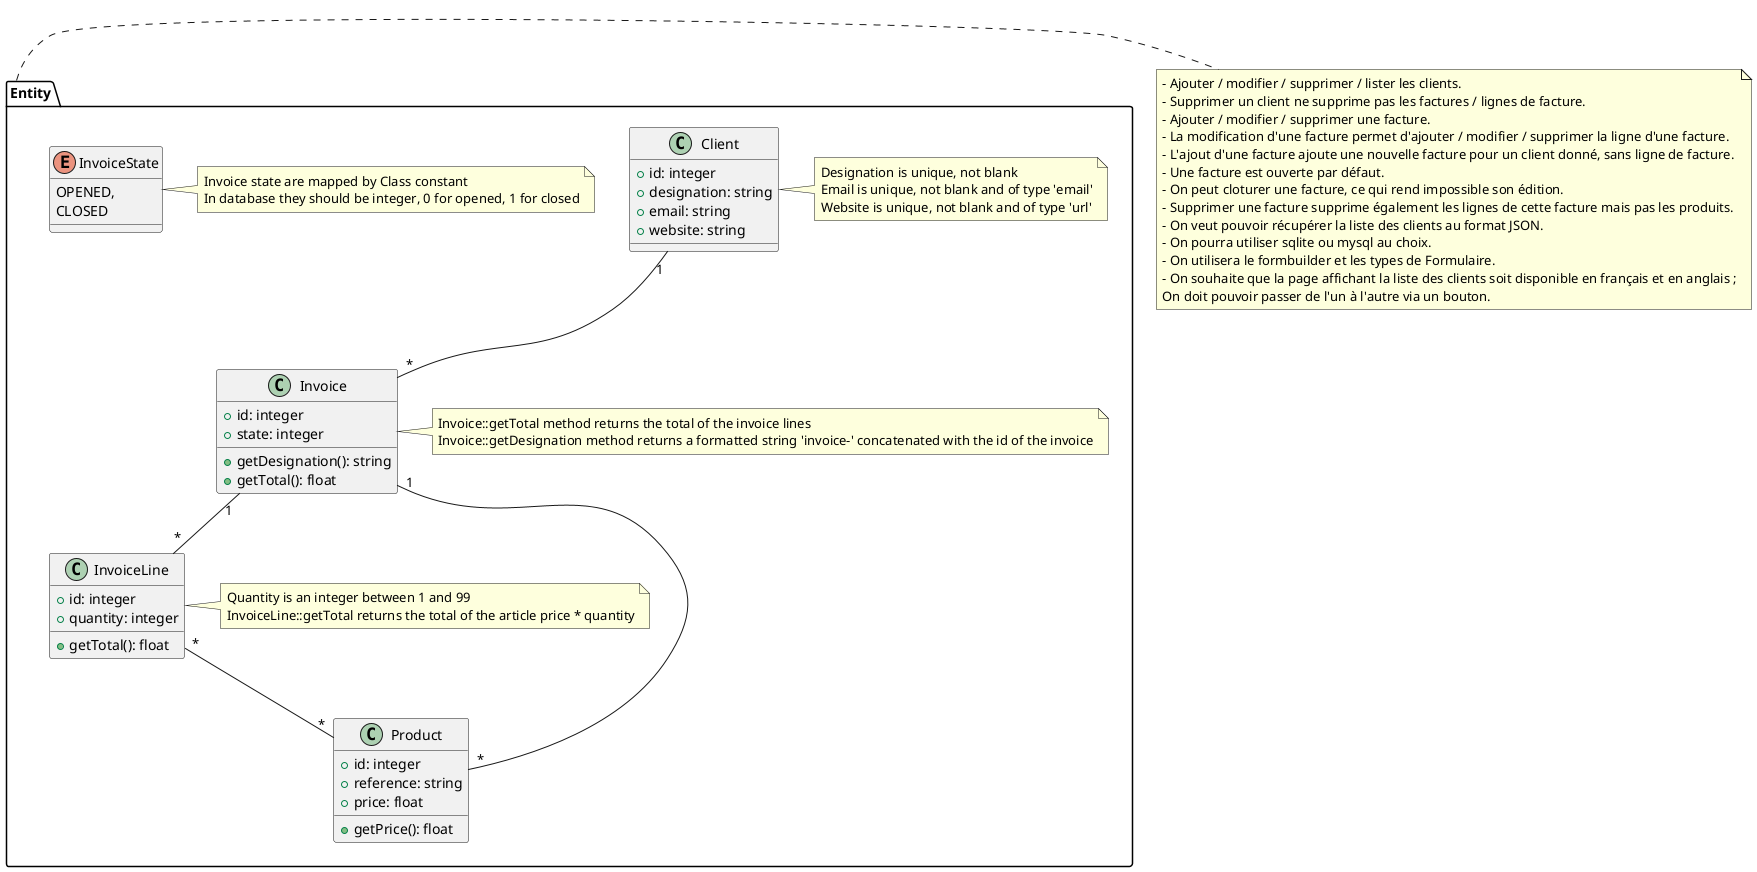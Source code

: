 @startuml
namespace Entity {

    class Client {
        + id: integer
        + designation: string
        + email: string
        + website: string
    }

    class Invoice {
        + id: integer
        + state: integer
        + getDesignation(): string
        + getTotal(): float
    }

    class InvoiceLine {
        + id: integer
        + quantity: integer
        + getTotal(): float
    }

    class Product {
        + id: integer
        + reference: string
        + price: float
        + getPrice(): float
    }

    enum InvoiceState {
        OPENED,
        CLOSED
    }

    Invoice "1" -- "*" Product
    Client "1" -- "*" Invoice
    Invoice "1" -- "*" InvoiceLine
    InvoiceLine "*" -- "*" Product

    note right of Client 
        Designation is unique, not blank
        Email is unique, not blank and of type 'email'
        Website is unique, not blank and of type 'url'
    end note

    note right of Invoice 
        Invoice::getTotal method returns the total of the invoice lines
        Invoice::getDesignation method returns a formatted string 'invoice-' concatenated with the id of the invoice
    end note

    note right of InvoiceLine
        Quantity is an integer between 1 and 99
        InvoiceLine::getTotal returns the total of the article price * quantity
    end note

    note right of InvoiceState 
        Invoice state are mapped by Class constant
        In database they should be integer, 0 for opened, 1 for closed
    end note
}

note right of Entity
    - Ajouter / modifier / supprimer / lister les clients.
    - Supprimer un client ne supprime pas les factures / lignes de facture.
    - Ajouter / modifier / supprimer une facture.
    - La modification d'une facture permet d'ajouter / modifier / supprimer la ligne d'une facture.
    - L'ajout d'une facture ajoute une nouvelle facture pour un client donné, sans ligne de facture.
    - Une facture est ouverte par défaut.
    - On peut cloturer une facture, ce qui rend impossible son édition.
    - Supprimer une facture supprime également les lignes de cette facture mais pas les produits.
    - On veut pouvoir récupérer la liste des clients au format JSON.
    - On pourra utiliser sqlite ou mysql au choix.
    - On utilisera le formbuilder et les types de Formulaire.
    - On souhaite que la page affichant la liste des clients soit disponible en français et en anglais ;
    On doit pouvoir passer de l'un à l'autre via un bouton.
end note
@enduml